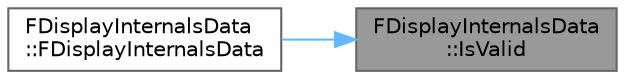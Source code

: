 digraph "FDisplayInternalsData::IsValid"
{
 // INTERACTIVE_SVG=YES
 // LATEX_PDF_SIZE
  bgcolor="transparent";
  edge [fontname=Helvetica,fontsize=10,labelfontname=Helvetica,labelfontsize=10];
  node [fontname=Helvetica,fontsize=10,shape=box,height=0.2,width=0.4];
  rankdir="RL";
  Node1 [id="Node000001",label="FDisplayInternalsData\l::IsValid",height=0.2,width=0.4,color="gray40", fillcolor="grey60", style="filled", fontcolor="black",tooltip=" "];
  Node1 -> Node2 [id="edge1_Node000001_Node000002",dir="back",color="steelblue1",style="solid",tooltip=" "];
  Node2 [id="Node000002",label="FDisplayInternalsData\l::FDisplayInternalsData",height=0.2,width=0.4,color="grey40", fillcolor="white", style="filled",URL="$da/d06/structFDisplayInternalsData.html#a7843c9b295b1bb3c2cf80859ebe7578e",tooltip=" "];
}

